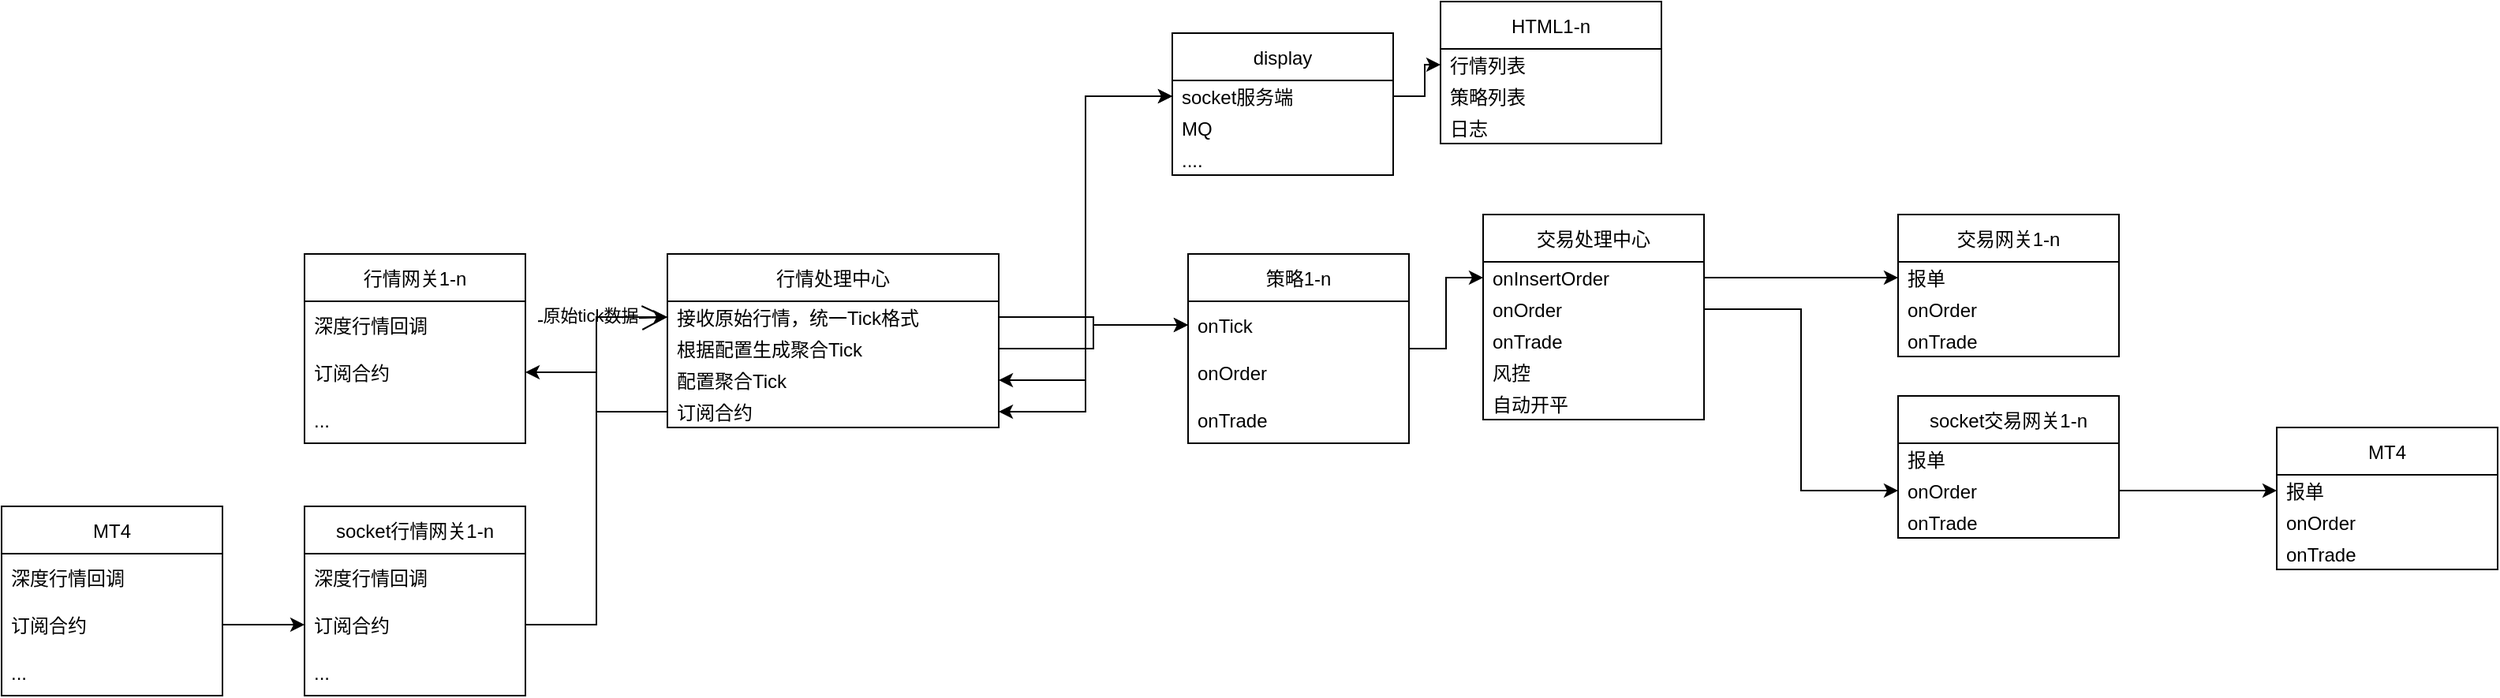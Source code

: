 <mxfile version="20.7.2" type="github">
  <diagram id="C5RBs43oDa-KdzZeNtuy" name="Page-1">
    <mxGraphModel dx="719" dy="475" grid="1" gridSize="10" guides="1" tooltips="1" connect="1" arrows="1" fold="1" page="1" pageScale="1" pageWidth="827" pageHeight="1169" math="0" shadow="0">
      <root>
        <mxCell id="WIyWlLk6GJQsqaUBKTNV-0" />
        <mxCell id="WIyWlLk6GJQsqaUBKTNV-1" parent="WIyWlLk6GJQsqaUBKTNV-0" />
        <mxCell id="gMpJyhBi3CQo7QQIgfAx-2" value="" style="edgeStyle=none;curved=1;rounded=0;orthogonalLoop=1;jettySize=auto;html=1;endArrow=open;startSize=14;endSize=14;sourcePerimeterSpacing=8;targetPerimeterSpacing=8;entryX=0;entryY=0.5;entryDx=0;entryDy=0;" parent="WIyWlLk6GJQsqaUBKTNV-1" source="A8Ga46cT87o5-AlIvQzW-38" target="gMpJyhBi3CQo7QQIgfAx-13" edge="1">
          <mxGeometry relative="1" as="geometry">
            <mxPoint x="464" y="238.898" as="targetPoint" />
            <mxPoint x="270" y="217.837" as="sourcePoint" />
          </mxGeometry>
        </mxCell>
        <mxCell id="gMpJyhBi3CQo7QQIgfAx-4" value="原始tick数据" style="edgeLabel;html=1;align=center;verticalAlign=middle;resizable=0;points=[];" parent="gMpJyhBi3CQo7QQIgfAx-2" vertex="1" connectable="0">
          <mxGeometry x="-0.176" y="3" relative="1" as="geometry">
            <mxPoint x="-1" as="offset" />
          </mxGeometry>
        </mxCell>
        <mxCell id="gMpJyhBi3CQo7QQIgfAx-12" value="行情处理中心" style="swimlane;fontStyle=0;childLayout=stackLayout;horizontal=1;startSize=30;horizontalStack=0;resizeParent=1;resizeParentMax=0;resizeLast=0;collapsible=1;marginBottom=0;hachureGap=4;" parent="WIyWlLk6GJQsqaUBKTNV-1" vertex="1">
          <mxGeometry x="462" y="170" width="210" height="110" as="geometry">
            <mxRectangle x="310" y="170" width="110" height="30" as="alternateBounds" />
          </mxGeometry>
        </mxCell>
        <mxCell id="gMpJyhBi3CQo7QQIgfAx-13" value="接收原始行情，统一Tick格式" style="text;strokeColor=none;fillColor=none;align=left;verticalAlign=middle;spacingLeft=4;spacingRight=4;overflow=hidden;points=[[0,0.5],[1,0.5]];portConstraint=eastwest;rotatable=0;hachureGap=4;" parent="gMpJyhBi3CQo7QQIgfAx-12" vertex="1">
          <mxGeometry y="30" width="210" height="20" as="geometry" />
        </mxCell>
        <mxCell id="gMpJyhBi3CQo7QQIgfAx-19" value="根据配置生成聚合Tick" style="text;strokeColor=none;fillColor=none;align=left;verticalAlign=middle;spacingLeft=4;spacingRight=4;overflow=hidden;points=[[0,0.5],[1,0.5]];portConstraint=eastwest;rotatable=0;hachureGap=4;" parent="gMpJyhBi3CQo7QQIgfAx-12" vertex="1">
          <mxGeometry y="50" width="210" height="20" as="geometry" />
        </mxCell>
        <mxCell id="gMpJyhBi3CQo7QQIgfAx-18" value="配置聚合Tick" style="text;strokeColor=none;fillColor=none;align=left;verticalAlign=middle;spacingLeft=4;spacingRight=4;overflow=hidden;points=[[0,0.5],[1,0.5]];portConstraint=eastwest;rotatable=0;hachureGap=4;" parent="gMpJyhBi3CQo7QQIgfAx-12" vertex="1">
          <mxGeometry y="70" width="210" height="20" as="geometry" />
        </mxCell>
        <mxCell id="gMpJyhBi3CQo7QQIgfAx-15" value="订阅合约" style="text;strokeColor=none;fillColor=none;align=left;verticalAlign=middle;spacingLeft=4;spacingRight=4;overflow=hidden;points=[[0,0.5],[1,0.5]];portConstraint=eastwest;rotatable=0;hachureGap=4;" parent="gMpJyhBi3CQo7QQIgfAx-12" vertex="1">
          <mxGeometry y="90" width="210" height="20" as="geometry" />
        </mxCell>
        <mxCell id="A8Ga46cT87o5-AlIvQzW-4" value="display" style="swimlane;fontStyle=0;childLayout=stackLayout;horizontal=1;startSize=30;horizontalStack=0;resizeParent=1;resizeParentMax=0;resizeLast=0;collapsible=1;marginBottom=0;" parent="WIyWlLk6GJQsqaUBKTNV-1" vertex="1">
          <mxGeometry x="782" y="30" width="140" height="90" as="geometry">
            <mxRectangle x="630" y="30" width="80" height="30" as="alternateBounds" />
          </mxGeometry>
        </mxCell>
        <mxCell id="A8Ga46cT87o5-AlIvQzW-5" value="socket服务端" style="text;strokeColor=none;fillColor=none;align=left;verticalAlign=middle;spacingLeft=4;spacingRight=4;overflow=hidden;points=[[0,0.5],[1,0.5]];portConstraint=eastwest;rotatable=0;" parent="A8Ga46cT87o5-AlIvQzW-4" vertex="1">
          <mxGeometry y="30" width="140" height="20" as="geometry" />
        </mxCell>
        <mxCell id="A8Ga46cT87o5-AlIvQzW-6" value="MQ" style="text;strokeColor=none;fillColor=none;align=left;verticalAlign=middle;spacingLeft=4;spacingRight=4;overflow=hidden;points=[[0,0.5],[1,0.5]];portConstraint=eastwest;rotatable=0;" parent="A8Ga46cT87o5-AlIvQzW-4" vertex="1">
          <mxGeometry y="50" width="140" height="20" as="geometry" />
        </mxCell>
        <mxCell id="A8Ga46cT87o5-AlIvQzW-7" value="...." style="text;strokeColor=none;fillColor=none;align=left;verticalAlign=middle;spacingLeft=4;spacingRight=4;overflow=hidden;points=[[0,0.5],[1,0.5]];portConstraint=eastwest;rotatable=0;" parent="A8Ga46cT87o5-AlIvQzW-4" vertex="1">
          <mxGeometry y="70" width="140" height="20" as="geometry" />
        </mxCell>
        <mxCell id="A8Ga46cT87o5-AlIvQzW-8" style="edgeStyle=orthogonalEdgeStyle;rounded=0;orthogonalLoop=1;jettySize=auto;html=1;entryX=0;entryY=0.5;entryDx=0;entryDy=0;" parent="WIyWlLk6GJQsqaUBKTNV-1" source="gMpJyhBi3CQo7QQIgfAx-13" target="A8Ga46cT87o5-AlIvQzW-5" edge="1">
          <mxGeometry relative="1" as="geometry" />
        </mxCell>
        <mxCell id="A8Ga46cT87o5-AlIvQzW-9" style="edgeStyle=orthogonalEdgeStyle;rounded=0;orthogonalLoop=1;jettySize=auto;html=1;entryX=0;entryY=0.5;entryDx=0;entryDy=0;" parent="WIyWlLk6GJQsqaUBKTNV-1" source="gMpJyhBi3CQo7QQIgfAx-19" target="A8Ga46cT87o5-AlIvQzW-5" edge="1">
          <mxGeometry relative="1" as="geometry" />
        </mxCell>
        <mxCell id="A8Ga46cT87o5-AlIvQzW-14" style="edgeStyle=orthogonalEdgeStyle;rounded=0;orthogonalLoop=1;jettySize=auto;html=1;" parent="WIyWlLk6GJQsqaUBKTNV-1" source="A8Ga46cT87o5-AlIvQzW-5" target="gMpJyhBi3CQo7QQIgfAx-15" edge="1">
          <mxGeometry relative="1" as="geometry" />
        </mxCell>
        <mxCell id="A8Ga46cT87o5-AlIvQzW-32" style="edgeStyle=orthogonalEdgeStyle;rounded=0;orthogonalLoop=1;jettySize=auto;html=1;entryX=0;entryY=0.5;entryDx=0;entryDy=0;" parent="WIyWlLk6GJQsqaUBKTNV-1" source="A8Ga46cT87o5-AlIvQzW-17" target="A8Ga46cT87o5-AlIvQzW-29" edge="1">
          <mxGeometry relative="1" as="geometry" />
        </mxCell>
        <mxCell id="A8Ga46cT87o5-AlIvQzW-17" value="策略1-n" style="swimlane;fontStyle=0;childLayout=stackLayout;horizontal=1;startSize=30;horizontalStack=0;resizeParent=1;resizeParentMax=0;resizeLast=0;collapsible=1;marginBottom=0;" parent="WIyWlLk6GJQsqaUBKTNV-1" vertex="1">
          <mxGeometry x="792" y="170" width="140" height="120" as="geometry">
            <mxRectangle x="640" y="170" width="80" height="30" as="alternateBounds" />
          </mxGeometry>
        </mxCell>
        <mxCell id="A8Ga46cT87o5-AlIvQzW-18" value="onTick" style="text;strokeColor=none;fillColor=none;align=left;verticalAlign=middle;spacingLeft=4;spacingRight=4;overflow=hidden;points=[[0,0.5],[1,0.5]];portConstraint=eastwest;rotatable=0;" parent="A8Ga46cT87o5-AlIvQzW-17" vertex="1">
          <mxGeometry y="30" width="140" height="30" as="geometry" />
        </mxCell>
        <mxCell id="A8Ga46cT87o5-AlIvQzW-19" value="onOrder" style="text;strokeColor=none;fillColor=none;align=left;verticalAlign=middle;spacingLeft=4;spacingRight=4;overflow=hidden;points=[[0,0.5],[1,0.5]];portConstraint=eastwest;rotatable=0;" parent="A8Ga46cT87o5-AlIvQzW-17" vertex="1">
          <mxGeometry y="60" width="140" height="30" as="geometry" />
        </mxCell>
        <mxCell id="A8Ga46cT87o5-AlIvQzW-20" value="onTrade" style="text;strokeColor=none;fillColor=none;align=left;verticalAlign=middle;spacingLeft=4;spacingRight=4;overflow=hidden;points=[[0,0.5],[1,0.5]];portConstraint=eastwest;rotatable=0;" parent="A8Ga46cT87o5-AlIvQzW-17" vertex="1">
          <mxGeometry y="90" width="140" height="30" as="geometry" />
        </mxCell>
        <mxCell id="A8Ga46cT87o5-AlIvQzW-25" style="edgeStyle=orthogonalEdgeStyle;rounded=0;orthogonalLoop=1;jettySize=auto;html=1;entryX=0;entryY=0.5;entryDx=0;entryDy=0;" parent="WIyWlLk6GJQsqaUBKTNV-1" source="gMpJyhBi3CQo7QQIgfAx-13" target="A8Ga46cT87o5-AlIvQzW-18" edge="1">
          <mxGeometry relative="1" as="geometry" />
        </mxCell>
        <mxCell id="A8Ga46cT87o5-AlIvQzW-26" style="edgeStyle=orthogonalEdgeStyle;rounded=0;orthogonalLoop=1;jettySize=auto;html=1;entryX=0;entryY=0.5;entryDx=0;entryDy=0;" parent="WIyWlLk6GJQsqaUBKTNV-1" source="gMpJyhBi3CQo7QQIgfAx-19" target="A8Ga46cT87o5-AlIvQzW-18" edge="1">
          <mxGeometry relative="1" as="geometry" />
        </mxCell>
        <mxCell id="A8Ga46cT87o5-AlIvQzW-28" value="交易处理中心" style="swimlane;fontStyle=0;childLayout=stackLayout;horizontal=1;startSize=30;horizontalStack=0;resizeParent=1;resizeParentMax=0;resizeLast=0;collapsible=1;marginBottom=0;" parent="WIyWlLk6GJQsqaUBKTNV-1" vertex="1">
          <mxGeometry x="979" y="145" width="140" height="130" as="geometry" />
        </mxCell>
        <mxCell id="A8Ga46cT87o5-AlIvQzW-29" value="onInsertOrder" style="text;strokeColor=none;fillColor=none;align=left;verticalAlign=middle;spacingLeft=4;spacingRight=4;overflow=hidden;points=[[0,0.5],[1,0.5]];portConstraint=eastwest;rotatable=0;" parent="A8Ga46cT87o5-AlIvQzW-28" vertex="1">
          <mxGeometry y="30" width="140" height="20" as="geometry" />
        </mxCell>
        <mxCell id="A8Ga46cT87o5-AlIvQzW-30" value="onOrder" style="text;strokeColor=none;fillColor=none;align=left;verticalAlign=middle;spacingLeft=4;spacingRight=4;overflow=hidden;points=[[0,0.5],[1,0.5]];portConstraint=eastwest;rotatable=0;" parent="A8Ga46cT87o5-AlIvQzW-28" vertex="1">
          <mxGeometry y="50" width="140" height="20" as="geometry" />
        </mxCell>
        <mxCell id="shG9WmkTXEVhyBwlQCC--0" value="onTrade" style="text;strokeColor=none;fillColor=none;align=left;verticalAlign=middle;spacingLeft=4;spacingRight=4;overflow=hidden;points=[[0,0.5],[1,0.5]];portConstraint=eastwest;rotatable=0;" parent="A8Ga46cT87o5-AlIvQzW-28" vertex="1">
          <mxGeometry y="70" width="140" height="20" as="geometry" />
        </mxCell>
        <mxCell id="shG9WmkTXEVhyBwlQCC--1" value="风控" style="text;strokeColor=none;fillColor=none;align=left;verticalAlign=middle;spacingLeft=4;spacingRight=4;overflow=hidden;points=[[0,0.5],[1,0.5]];portConstraint=eastwest;rotatable=0;" parent="A8Ga46cT87o5-AlIvQzW-28" vertex="1">
          <mxGeometry y="90" width="140" height="20" as="geometry" />
        </mxCell>
        <mxCell id="A8Ga46cT87o5-AlIvQzW-31" value="自动开平" style="text;strokeColor=none;fillColor=none;align=left;verticalAlign=middle;spacingLeft=4;spacingRight=4;overflow=hidden;points=[[0,0.5],[1,0.5]];portConstraint=eastwest;rotatable=0;" parent="A8Ga46cT87o5-AlIvQzW-28" vertex="1">
          <mxGeometry y="110" width="140" height="20" as="geometry" />
        </mxCell>
        <mxCell id="A8Ga46cT87o5-AlIvQzW-33" value="交易网关1-n" style="swimlane;fontStyle=0;childLayout=stackLayout;horizontal=1;startSize=30;horizontalStack=0;resizeParent=1;resizeParentMax=0;resizeLast=0;collapsible=1;marginBottom=0;" parent="WIyWlLk6GJQsqaUBKTNV-1" vertex="1">
          <mxGeometry x="1242" y="145" width="140" height="90" as="geometry" />
        </mxCell>
        <mxCell id="A8Ga46cT87o5-AlIvQzW-34" value="报单" style="text;strokeColor=none;fillColor=none;align=left;verticalAlign=middle;spacingLeft=4;spacingRight=4;overflow=hidden;points=[[0,0.5],[1,0.5]];portConstraint=eastwest;rotatable=0;" parent="A8Ga46cT87o5-AlIvQzW-33" vertex="1">
          <mxGeometry y="30" width="140" height="20" as="geometry" />
        </mxCell>
        <mxCell id="A8Ga46cT87o5-AlIvQzW-35" value="onOrder" style="text;strokeColor=none;fillColor=none;align=left;verticalAlign=middle;spacingLeft=4;spacingRight=4;overflow=hidden;points=[[0,0.5],[1,0.5]];portConstraint=eastwest;rotatable=0;" parent="A8Ga46cT87o5-AlIvQzW-33" vertex="1">
          <mxGeometry y="50" width="140" height="20" as="geometry" />
        </mxCell>
        <mxCell id="A8Ga46cT87o5-AlIvQzW-36" value="onTrade" style="text;strokeColor=none;fillColor=none;align=left;verticalAlign=middle;spacingLeft=4;spacingRight=4;overflow=hidden;points=[[0,0.5],[1,0.5]];portConstraint=eastwest;rotatable=0;" parent="A8Ga46cT87o5-AlIvQzW-33" vertex="1">
          <mxGeometry y="70" width="140" height="20" as="geometry" />
        </mxCell>
        <mxCell id="A8Ga46cT87o5-AlIvQzW-37" value="行情网关1-n" style="swimlane;fontStyle=0;childLayout=stackLayout;horizontal=1;startSize=30;horizontalStack=0;resizeParent=1;resizeParentMax=0;resizeLast=0;collapsible=1;marginBottom=0;" parent="WIyWlLk6GJQsqaUBKTNV-1" vertex="1">
          <mxGeometry x="232" y="170" width="140" height="120" as="geometry">
            <mxRectangle x="80" y="170" width="110" height="30" as="alternateBounds" />
          </mxGeometry>
        </mxCell>
        <mxCell id="A8Ga46cT87o5-AlIvQzW-38" value="深度行情回调" style="text;strokeColor=none;fillColor=none;align=left;verticalAlign=middle;spacingLeft=4;spacingRight=4;overflow=hidden;points=[[0,0.5],[1,0.5]];portConstraint=eastwest;rotatable=0;" parent="A8Ga46cT87o5-AlIvQzW-37" vertex="1">
          <mxGeometry y="30" width="140" height="30" as="geometry" />
        </mxCell>
        <mxCell id="A8Ga46cT87o5-AlIvQzW-39" value="订阅合约" style="text;strokeColor=none;fillColor=none;align=left;verticalAlign=middle;spacingLeft=4;spacingRight=4;overflow=hidden;points=[[0,0.5],[1,0.5]];portConstraint=eastwest;rotatable=0;" parent="A8Ga46cT87o5-AlIvQzW-37" vertex="1">
          <mxGeometry y="60" width="140" height="30" as="geometry" />
        </mxCell>
        <mxCell id="A8Ga46cT87o5-AlIvQzW-40" value="..." style="text;strokeColor=none;fillColor=none;align=left;verticalAlign=middle;spacingLeft=4;spacingRight=4;overflow=hidden;points=[[0,0.5],[1,0.5]];portConstraint=eastwest;rotatable=0;" parent="A8Ga46cT87o5-AlIvQzW-37" vertex="1">
          <mxGeometry y="90" width="140" height="30" as="geometry" />
        </mxCell>
        <mxCell id="A8Ga46cT87o5-AlIvQzW-41" style="edgeStyle=orthogonalEdgeStyle;rounded=0;orthogonalLoop=1;jettySize=auto;html=1;" parent="WIyWlLk6GJQsqaUBKTNV-1" source="gMpJyhBi3CQo7QQIgfAx-15" target="A8Ga46cT87o5-AlIvQzW-39" edge="1">
          <mxGeometry relative="1" as="geometry" />
        </mxCell>
        <mxCell id="A8Ga46cT87o5-AlIvQzW-42" value="HTML1-n" style="swimlane;fontStyle=0;childLayout=stackLayout;horizontal=1;startSize=30;horizontalStack=0;resizeParent=1;resizeParentMax=0;resizeLast=0;collapsible=1;marginBottom=0;" parent="WIyWlLk6GJQsqaUBKTNV-1" vertex="1">
          <mxGeometry x="952" y="10" width="140" height="90" as="geometry">
            <mxRectangle x="800" y="10" width="70" height="30" as="alternateBounds" />
          </mxGeometry>
        </mxCell>
        <mxCell id="A8Ga46cT87o5-AlIvQzW-43" value="行情列表" style="text;strokeColor=none;fillColor=none;align=left;verticalAlign=middle;spacingLeft=4;spacingRight=4;overflow=hidden;points=[[0,0.5],[1,0.5]];portConstraint=eastwest;rotatable=0;" parent="A8Ga46cT87o5-AlIvQzW-42" vertex="1">
          <mxGeometry y="30" width="140" height="20" as="geometry" />
        </mxCell>
        <mxCell id="A8Ga46cT87o5-AlIvQzW-44" value="策略列表" style="text;strokeColor=none;fillColor=none;align=left;verticalAlign=middle;spacingLeft=4;spacingRight=4;overflow=hidden;points=[[0,0.5],[1,0.5]];portConstraint=eastwest;rotatable=0;" parent="A8Ga46cT87o5-AlIvQzW-42" vertex="1">
          <mxGeometry y="50" width="140" height="20" as="geometry" />
        </mxCell>
        <mxCell id="A8Ga46cT87o5-AlIvQzW-45" value="日志" style="text;strokeColor=none;fillColor=none;align=left;verticalAlign=middle;spacingLeft=4;spacingRight=4;overflow=hidden;points=[[0,0.5],[1,0.5]];portConstraint=eastwest;rotatable=0;" parent="A8Ga46cT87o5-AlIvQzW-42" vertex="1">
          <mxGeometry y="70" width="140" height="20" as="geometry" />
        </mxCell>
        <mxCell id="A8Ga46cT87o5-AlIvQzW-46" style="edgeStyle=orthogonalEdgeStyle;rounded=0;orthogonalLoop=1;jettySize=auto;html=1;entryX=0;entryY=0.5;entryDx=0;entryDy=0;" parent="WIyWlLk6GJQsqaUBKTNV-1" source="A8Ga46cT87o5-AlIvQzW-5" target="A8Ga46cT87o5-AlIvQzW-43" edge="1">
          <mxGeometry relative="1" as="geometry" />
        </mxCell>
        <mxCell id="A8Ga46cT87o5-AlIvQzW-47" style="edgeStyle=orthogonalEdgeStyle;rounded=0;orthogonalLoop=1;jettySize=auto;html=1;" parent="WIyWlLk6GJQsqaUBKTNV-1" source="A8Ga46cT87o5-AlIvQzW-5" target="gMpJyhBi3CQo7QQIgfAx-18" edge="1">
          <mxGeometry relative="1" as="geometry" />
        </mxCell>
        <mxCell id="A8Ga46cT87o5-AlIvQzW-48" style="edgeStyle=orthogonalEdgeStyle;rounded=0;orthogonalLoop=1;jettySize=auto;html=1;entryX=0;entryY=0.5;entryDx=0;entryDy=0;" parent="WIyWlLk6GJQsqaUBKTNV-1" source="A8Ga46cT87o5-AlIvQzW-29" target="A8Ga46cT87o5-AlIvQzW-34" edge="1">
          <mxGeometry relative="1" as="geometry">
            <mxPoint x="1162" y="185" as="targetPoint" />
          </mxGeometry>
        </mxCell>
        <mxCell id="xIl9mXPceCTz_GatW2Uk-0" value="socket交易网关1-n" style="swimlane;fontStyle=0;childLayout=stackLayout;horizontal=1;startSize=30;horizontalStack=0;resizeParent=1;resizeParentMax=0;resizeLast=0;collapsible=1;marginBottom=0;" vertex="1" parent="WIyWlLk6GJQsqaUBKTNV-1">
          <mxGeometry x="1242" y="260" width="140" height="90" as="geometry" />
        </mxCell>
        <mxCell id="xIl9mXPceCTz_GatW2Uk-1" value="报单" style="text;strokeColor=none;fillColor=none;align=left;verticalAlign=middle;spacingLeft=4;spacingRight=4;overflow=hidden;points=[[0,0.5],[1,0.5]];portConstraint=eastwest;rotatable=0;" vertex="1" parent="xIl9mXPceCTz_GatW2Uk-0">
          <mxGeometry y="30" width="140" height="20" as="geometry" />
        </mxCell>
        <mxCell id="xIl9mXPceCTz_GatW2Uk-2" value="onOrder" style="text;strokeColor=none;fillColor=none;align=left;verticalAlign=middle;spacingLeft=4;spacingRight=4;overflow=hidden;points=[[0,0.5],[1,0.5]];portConstraint=eastwest;rotatable=0;" vertex="1" parent="xIl9mXPceCTz_GatW2Uk-0">
          <mxGeometry y="50" width="140" height="20" as="geometry" />
        </mxCell>
        <mxCell id="xIl9mXPceCTz_GatW2Uk-3" value="onTrade" style="text;strokeColor=none;fillColor=none;align=left;verticalAlign=middle;spacingLeft=4;spacingRight=4;overflow=hidden;points=[[0,0.5],[1,0.5]];portConstraint=eastwest;rotatable=0;" vertex="1" parent="xIl9mXPceCTz_GatW2Uk-0">
          <mxGeometry y="70" width="140" height="20" as="geometry" />
        </mxCell>
        <mxCell id="xIl9mXPceCTz_GatW2Uk-5" style="edgeStyle=orthogonalEdgeStyle;rounded=0;orthogonalLoop=1;jettySize=auto;html=1;exitX=1;exitY=0.5;exitDx=0;exitDy=0;entryX=0;entryY=0.5;entryDx=0;entryDy=0;" edge="1" parent="WIyWlLk6GJQsqaUBKTNV-1" source="xIl9mXPceCTz_GatW2Uk-2" target="xIl9mXPceCTz_GatW2Uk-8">
          <mxGeometry relative="1" as="geometry">
            <mxPoint x="1501.2" y="319.0" as="targetPoint" />
          </mxGeometry>
        </mxCell>
        <mxCell id="xIl9mXPceCTz_GatW2Uk-6" style="edgeStyle=orthogonalEdgeStyle;rounded=0;orthogonalLoop=1;jettySize=auto;html=1;entryX=0;entryY=0.5;entryDx=0;entryDy=0;" edge="1" parent="WIyWlLk6GJQsqaUBKTNV-1" source="A8Ga46cT87o5-AlIvQzW-30" target="xIl9mXPceCTz_GatW2Uk-2">
          <mxGeometry relative="1" as="geometry" />
        </mxCell>
        <mxCell id="xIl9mXPceCTz_GatW2Uk-7" value="MT4" style="swimlane;fontStyle=0;childLayout=stackLayout;horizontal=1;startSize=30;horizontalStack=0;resizeParent=1;resizeParentMax=0;resizeLast=0;collapsible=1;marginBottom=0;" vertex="1" parent="WIyWlLk6GJQsqaUBKTNV-1">
          <mxGeometry x="1482" y="280" width="140" height="90" as="geometry" />
        </mxCell>
        <mxCell id="xIl9mXPceCTz_GatW2Uk-8" value="报单" style="text;strokeColor=none;fillColor=none;align=left;verticalAlign=middle;spacingLeft=4;spacingRight=4;overflow=hidden;points=[[0,0.5],[1,0.5]];portConstraint=eastwest;rotatable=0;" vertex="1" parent="xIl9mXPceCTz_GatW2Uk-7">
          <mxGeometry y="30" width="140" height="20" as="geometry" />
        </mxCell>
        <mxCell id="xIl9mXPceCTz_GatW2Uk-9" value="onOrder" style="text;strokeColor=none;fillColor=none;align=left;verticalAlign=middle;spacingLeft=4;spacingRight=4;overflow=hidden;points=[[0,0.5],[1,0.5]];portConstraint=eastwest;rotatable=0;" vertex="1" parent="xIl9mXPceCTz_GatW2Uk-7">
          <mxGeometry y="50" width="140" height="20" as="geometry" />
        </mxCell>
        <mxCell id="xIl9mXPceCTz_GatW2Uk-10" value="onTrade" style="text;strokeColor=none;fillColor=none;align=left;verticalAlign=middle;spacingLeft=4;spacingRight=4;overflow=hidden;points=[[0,0.5],[1,0.5]];portConstraint=eastwest;rotatable=0;" vertex="1" parent="xIl9mXPceCTz_GatW2Uk-7">
          <mxGeometry y="70" width="140" height="20" as="geometry" />
        </mxCell>
        <mxCell id="xIl9mXPceCTz_GatW2Uk-11" value="socket行情网关1-n" style="swimlane;fontStyle=0;childLayout=stackLayout;horizontal=1;startSize=30;horizontalStack=0;resizeParent=1;resizeParentMax=0;resizeLast=0;collapsible=1;marginBottom=0;" vertex="1" parent="WIyWlLk6GJQsqaUBKTNV-1">
          <mxGeometry x="232" y="330" width="140" height="120" as="geometry">
            <mxRectangle x="80" y="170" width="110" height="30" as="alternateBounds" />
          </mxGeometry>
        </mxCell>
        <mxCell id="xIl9mXPceCTz_GatW2Uk-12" value="深度行情回调" style="text;strokeColor=none;fillColor=none;align=left;verticalAlign=middle;spacingLeft=4;spacingRight=4;overflow=hidden;points=[[0,0.5],[1,0.5]];portConstraint=eastwest;rotatable=0;" vertex="1" parent="xIl9mXPceCTz_GatW2Uk-11">
          <mxGeometry y="30" width="140" height="30" as="geometry" />
        </mxCell>
        <mxCell id="xIl9mXPceCTz_GatW2Uk-13" value="订阅合约" style="text;strokeColor=none;fillColor=none;align=left;verticalAlign=middle;spacingLeft=4;spacingRight=4;overflow=hidden;points=[[0,0.5],[1,0.5]];portConstraint=eastwest;rotatable=0;" vertex="1" parent="xIl9mXPceCTz_GatW2Uk-11">
          <mxGeometry y="60" width="140" height="30" as="geometry" />
        </mxCell>
        <mxCell id="xIl9mXPceCTz_GatW2Uk-14" value="..." style="text;strokeColor=none;fillColor=none;align=left;verticalAlign=middle;spacingLeft=4;spacingRight=4;overflow=hidden;points=[[0,0.5],[1,0.5]];portConstraint=eastwest;rotatable=0;" vertex="1" parent="xIl9mXPceCTz_GatW2Uk-11">
          <mxGeometry y="90" width="140" height="30" as="geometry" />
        </mxCell>
        <mxCell id="xIl9mXPceCTz_GatW2Uk-15" style="edgeStyle=orthogonalEdgeStyle;rounded=0;orthogonalLoop=1;jettySize=auto;html=1;exitX=1;exitY=0.5;exitDx=0;exitDy=0;entryX=0;entryY=0.5;entryDx=0;entryDy=0;" edge="1" parent="WIyWlLk6GJQsqaUBKTNV-1" source="xIl9mXPceCTz_GatW2Uk-13" target="gMpJyhBi3CQo7QQIgfAx-13">
          <mxGeometry relative="1" as="geometry" />
        </mxCell>
        <mxCell id="xIl9mXPceCTz_GatW2Uk-22" value="MT4" style="swimlane;fontStyle=0;childLayout=stackLayout;horizontal=1;startSize=30;horizontalStack=0;resizeParent=1;resizeParentMax=0;resizeLast=0;collapsible=1;marginBottom=0;" vertex="1" parent="WIyWlLk6GJQsqaUBKTNV-1">
          <mxGeometry x="40" y="330" width="140" height="120" as="geometry">
            <mxRectangle x="80" y="170" width="110" height="30" as="alternateBounds" />
          </mxGeometry>
        </mxCell>
        <mxCell id="xIl9mXPceCTz_GatW2Uk-23" value="深度行情回调" style="text;strokeColor=none;fillColor=none;align=left;verticalAlign=middle;spacingLeft=4;spacingRight=4;overflow=hidden;points=[[0,0.5],[1,0.5]];portConstraint=eastwest;rotatable=0;" vertex="1" parent="xIl9mXPceCTz_GatW2Uk-22">
          <mxGeometry y="30" width="140" height="30" as="geometry" />
        </mxCell>
        <mxCell id="xIl9mXPceCTz_GatW2Uk-24" value="订阅合约" style="text;strokeColor=none;fillColor=none;align=left;verticalAlign=middle;spacingLeft=4;spacingRight=4;overflow=hidden;points=[[0,0.5],[1,0.5]];portConstraint=eastwest;rotatable=0;" vertex="1" parent="xIl9mXPceCTz_GatW2Uk-22">
          <mxGeometry y="60" width="140" height="30" as="geometry" />
        </mxCell>
        <mxCell id="xIl9mXPceCTz_GatW2Uk-25" value="..." style="text;strokeColor=none;fillColor=none;align=left;verticalAlign=middle;spacingLeft=4;spacingRight=4;overflow=hidden;points=[[0,0.5],[1,0.5]];portConstraint=eastwest;rotatable=0;" vertex="1" parent="xIl9mXPceCTz_GatW2Uk-22">
          <mxGeometry y="90" width="140" height="30" as="geometry" />
        </mxCell>
        <mxCell id="xIl9mXPceCTz_GatW2Uk-26" style="edgeStyle=orthogonalEdgeStyle;rounded=0;orthogonalLoop=1;jettySize=auto;html=1;exitX=1;exitY=0.5;exitDx=0;exitDy=0;entryX=0;entryY=0.5;entryDx=0;entryDy=0;" edge="1" parent="WIyWlLk6GJQsqaUBKTNV-1" source="xIl9mXPceCTz_GatW2Uk-24" target="xIl9mXPceCTz_GatW2Uk-13">
          <mxGeometry relative="1" as="geometry" />
        </mxCell>
      </root>
    </mxGraphModel>
  </diagram>
</mxfile>
